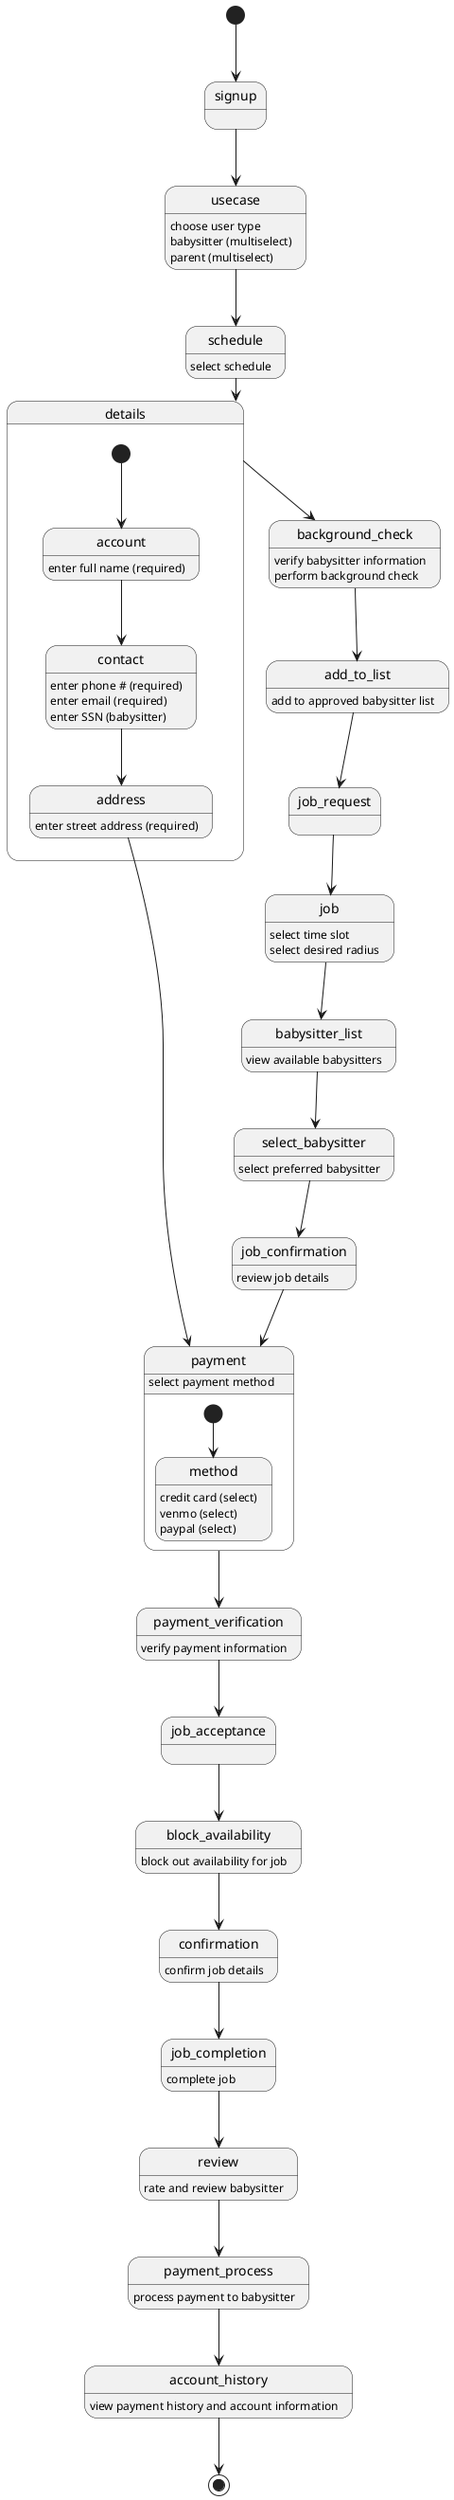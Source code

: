 @startuml

[*] --> signup
signup --> usecase
usecase: choose user type
usecase: babysitter (multiselect)
usecase: parent (multiselect)
usecase --> schedule
schedule: select schedule
schedule --> details
details --> background_check
background_check: verify babysitter information
background_check: perform background check
background_check --> add_to_list
add_to_list: add to approved babysitter list
add_to_list --> job_request

' request babysitter
job_request --> job
job: select time slot
job: select desired radius
job --> babysitter_list
babysitter_list: view available babysitters
babysitter_list --> select_babysitter
select_babysitter: select preferred babysitter
select_babysitter --> job_confirmation
job_confirmation: review job details
job_confirmation --> payment
payment: select payment method
payment --> payment_verification
payment_verification: verify payment information
payment_verification --> job_acceptance

' accept job
job_acceptance --> block_availability
block_availability: block out availability for job
block_availability --> confirmation
confirmation: confirm job details
confirmation --> job_completion
job_completion: complete job
job_completion --> review
review: rate and review babysitter
review --> payment_process
payment_process: process payment to babysitter
payment_process --> account_history
account_history: view payment history and account information
account_history --> [*]

state details {
[*] --> account
account: enter full name (required)
account --> contact
contact: enter phone # (required)
contact: enter email (required)
contact: enter SSN (babysitter)
contact --> address
address: enter street address (required)
address --> payment
}

state payment {
[*] --> method
method: credit card (select)
method: venmo (select)
method: paypal (select)
}

@enduml
